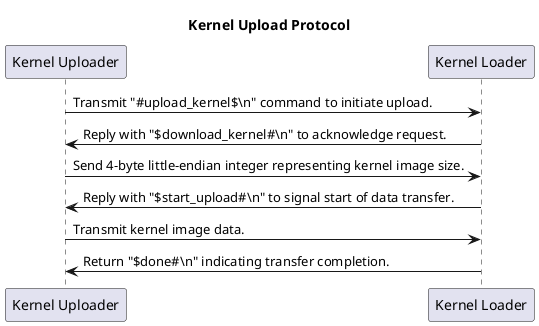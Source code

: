@startuml protocol

title Kernel Upload Protocol

participant "Kernel Uploader"
participant "Kernel Loader"

"Kernel Uploader" -> "Kernel Loader": Transmit "#upload_kernel$\\n" command to initiate upload.
"Kernel Loader" -> "Kernel Uploader": Reply with "$download_kernel#\\n" to acknowledge request.
"Kernel Uploader" -> "Kernel Loader": Send 4-byte little-endian integer representing kernel image size.
"Kernel Loader" -> "Kernel Uploader": Reply with "$start_upload#\\n" to signal start of data transfer.
"Kernel Uploader" -> "Kernel Loader": Transmit kernel image data.
"Kernel Loader" -> "Kernel Uploader": Return "$done#\\n" indicating transfer completion.

@enduml